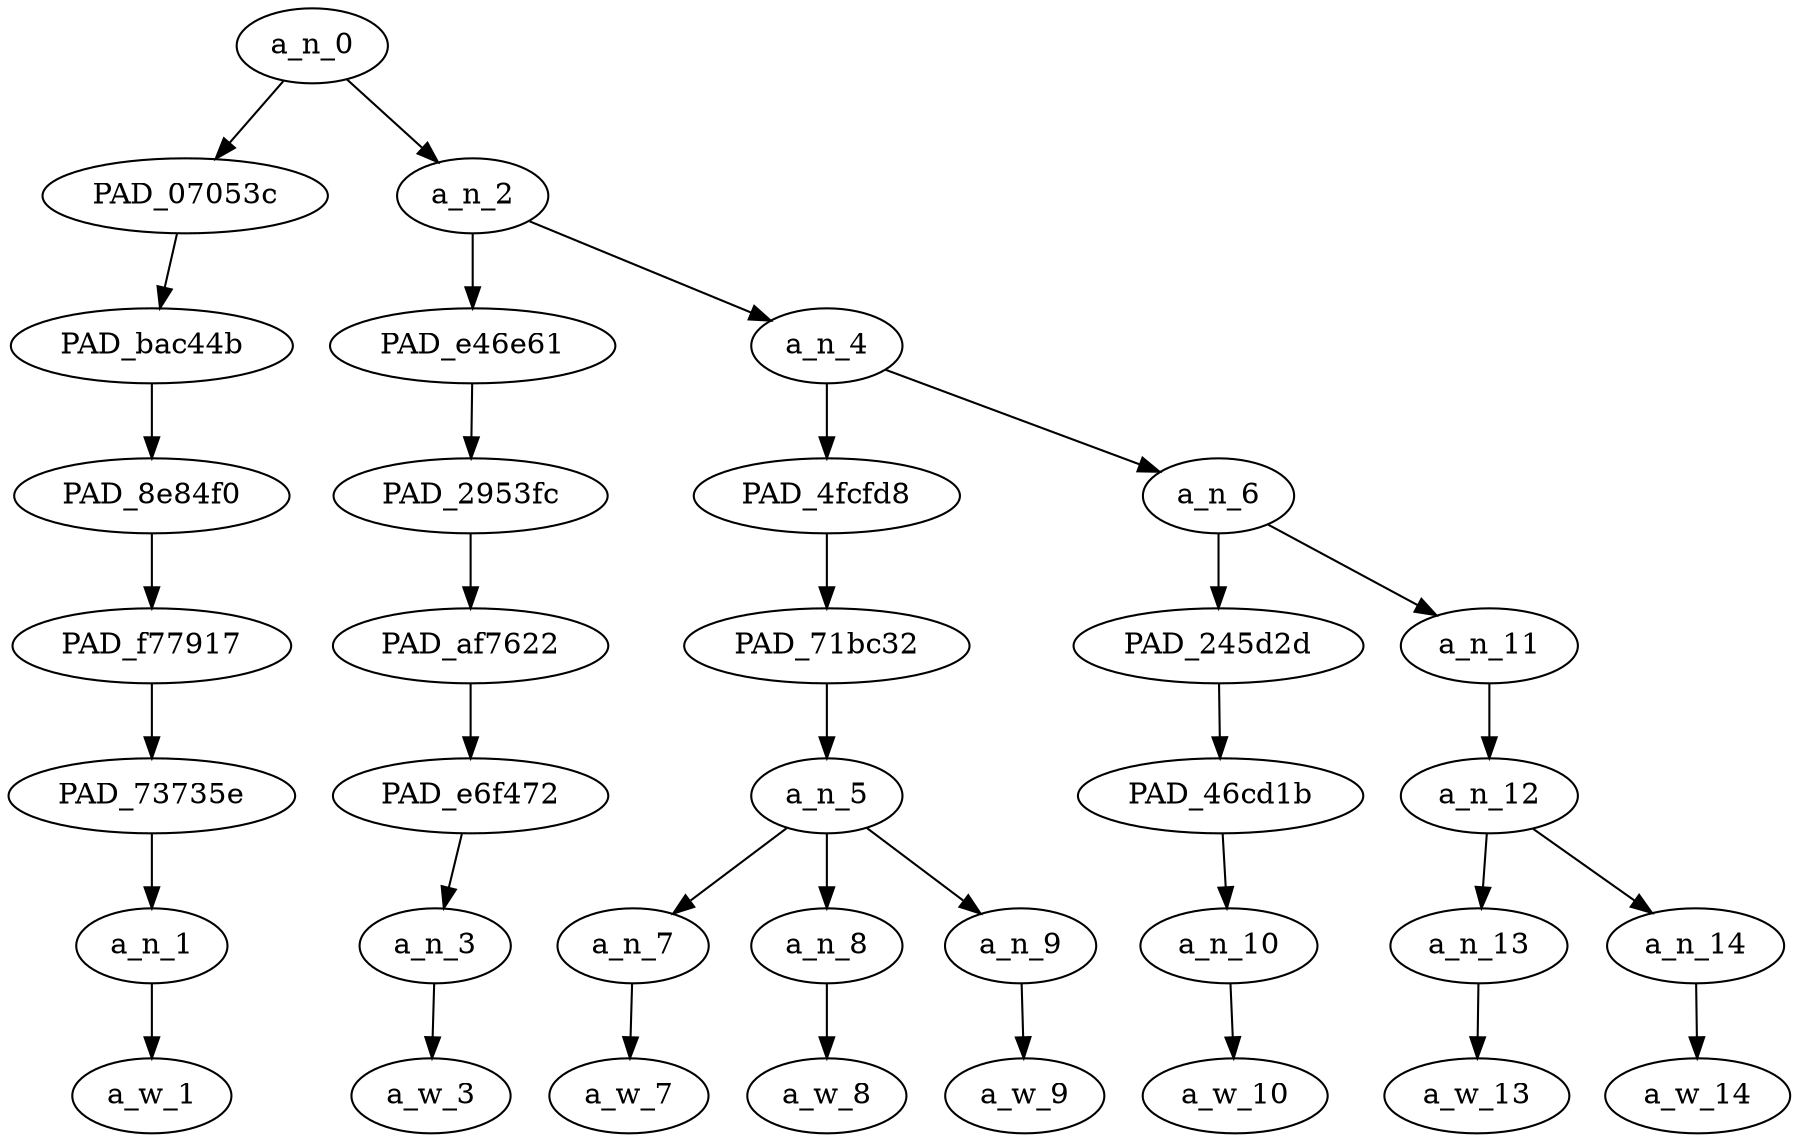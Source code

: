 strict digraph "" {
	a_n_0	[div_dir=1,
		index=0,
		level=7,
		pos="1.34375,7!",
		text_span="[0, 1, 2, 3, 4, 5, 6, 7]",
		value=1.00000004];
	PAD_07053c	[div_dir=1,
		index=0,
		level=6,
		pos="0.0,6!",
		text_span="[0]",
		value=0.05915847];
	a_n_0 -> PAD_07053c;
	a_n_2	[div_dir=1,
		index=1,
		level=6,
		pos="2.6875,6!",
		text_span="[1, 2, 3, 4, 5, 6, 7]",
		value=0.93860846];
	a_n_0 -> a_n_2;
	PAD_bac44b	[div_dir=1,
		index=0,
		level=5,
		pos="0.0,5!",
		text_span="[0]",
		value=0.05915847];
	PAD_07053c -> PAD_bac44b;
	PAD_8e84f0	[div_dir=1,
		index=0,
		level=4,
		pos="0.0,4!",
		text_span="[0]",
		value=0.05915847];
	PAD_bac44b -> PAD_8e84f0;
	PAD_f77917	[div_dir=1,
		index=0,
		level=3,
		pos="0.0,3!",
		text_span="[0]",
		value=0.05915847];
	PAD_8e84f0 -> PAD_f77917;
	PAD_73735e	[div_dir=1,
		index=0,
		level=2,
		pos="0.0,2!",
		text_span="[0]",
		value=0.05915847];
	PAD_f77917 -> PAD_73735e;
	a_n_1	[div_dir=1,
		index=0,
		level=1,
		pos="0.0,1!",
		text_span="[0]",
		value=0.05915847];
	PAD_73735e -> a_n_1;
	a_w_1	[div_dir=0,
		index=0,
		level=0,
		pos="0,0!",
		text_span="[0]",
		value=i];
	a_n_1 -> a_w_1;
	PAD_e46e61	[div_dir=1,
		index=1,
		level=5,
		pos="1.0,5!",
		text_span="[1]",
		value=0.07402409];
	a_n_2 -> PAD_e46e61;
	a_n_4	[div_dir=1,
		index=2,
		level=5,
		pos="4.375,5!",
		text_span="[2, 3, 4, 5, 6, 7]",
		value=0.86229554];
	a_n_2 -> a_n_4;
	PAD_2953fc	[div_dir=1,
		index=1,
		level=4,
		pos="1.0,4!",
		text_span="[1]",
		value=0.07402409];
	PAD_e46e61 -> PAD_2953fc;
	PAD_af7622	[div_dir=1,
		index=1,
		level=3,
		pos="1.0,3!",
		text_span="[1]",
		value=0.07402409];
	PAD_2953fc -> PAD_af7622;
	PAD_e6f472	[div_dir=1,
		index=1,
		level=2,
		pos="1.0,2!",
		text_span="[1]",
		value=0.07402409];
	PAD_af7622 -> PAD_e6f472;
	a_n_3	[div_dir=1,
		index=1,
		level=1,
		pos="1.0,1!",
		text_span="[1]",
		value=0.07402409];
	PAD_e6f472 -> a_n_3;
	a_w_3	[div_dir=0,
		index=1,
		level=0,
		pos="1,0!",
		text_span="[1]",
		value=am];
	a_n_3 -> a_w_3;
	PAD_4fcfd8	[div_dir=1,
		index=2,
		level=4,
		pos="3.0,4!",
		text_span="[2, 3, 4]",
		value=0.55256752];
	a_n_4 -> PAD_4fcfd8;
	a_n_6	[div_dir=1,
		index=3,
		level=4,
		pos="5.75,4!",
		text_span="[5, 6, 7]",
		value=0.30740447];
	a_n_4 -> a_n_6;
	PAD_71bc32	[div_dir=1,
		index=2,
		level=3,
		pos="3.0,3!",
		text_span="[2, 3, 4]",
		value=0.55256752];
	PAD_4fcfd8 -> PAD_71bc32;
	a_n_5	[div_dir=1,
		index=2,
		level=2,
		pos="3.0,2!",
		text_span="[2, 3, 4]",
		value=0.55256752];
	PAD_71bc32 -> a_n_5;
	a_n_7	[div_dir=1,
		index=2,
		level=1,
		pos="2.0,1!",
		text_span="[2]",
		value=0.07588281];
	a_n_5 -> a_n_7;
	a_n_8	[div_dir=1,
		index=3,
		level=1,
		pos="3.0,1!",
		text_span="[3]",
		value=0.36425138];
	a_n_5 -> a_n_8;
	a_n_9	[div_dir=1,
		index=4,
		level=1,
		pos="4.0,1!",
		text_span="[4]",
		value=0.11004868];
	a_n_5 -> a_n_9;
	a_w_7	[div_dir=0,
		index=2,
		level=0,
		pos="2,0!",
		text_span="[2]",
		value=a];
	a_n_7 -> a_w_7;
	a_w_8	[div_dir=0,
		index=3,
		level=0,
		pos="3,0!",
		text_span="[3]",
		value=nigger];
	a_n_8 -> a_w_8;
	a_w_9	[div_dir=0,
		index=4,
		level=0,
		pos="4,0!",
		text_span="[4]",
		value=rabbi];
	a_n_9 -> a_w_9;
	PAD_245d2d	[div_dir=1,
		index=3,
		level=3,
		pos="5.0,3!",
		text_span="[5]",
		value=0.06136132];
	a_n_6 -> PAD_245d2d;
	a_n_11	[div_dir=1,
		index=4,
		level=3,
		pos="6.5,3!",
		text_span="[6, 7]",
		value=0.24526712];
	a_n_6 -> a_n_11;
	PAD_46cd1b	[div_dir=1,
		index=3,
		level=2,
		pos="5.0,2!",
		text_span="[5]",
		value=0.06136132];
	PAD_245d2d -> PAD_46cd1b;
	a_n_10	[div_dir=1,
		index=5,
		level=1,
		pos="5.0,1!",
		text_span="[5]",
		value=0.06136132];
	PAD_46cd1b -> a_n_10;
	a_w_10	[div_dir=0,
		index=5,
		level=0,
		pos="5,0!",
		text_span="[5]",
		value=who];
	a_n_10 -> a_w_10;
	a_n_12	[div_dir=1,
		index=4,
		level=2,
		pos="6.5,2!",
		text_span="[6, 7]",
		value=0.24444897];
	a_n_11 -> a_n_12;
	a_n_13	[div_dir=1,
		index=6,
		level=1,
		pos="6.0,1!",
		text_span="[6]",
		value=0.09306419];
	a_n_12 -> a_n_13;
	a_n_14	[div_dir=1,
		index=7,
		level=1,
		pos="7.0,1!",
		text_span="[7]",
		value=0.15056662];
	a_n_12 -> a_n_14;
	a_w_13	[div_dir=0,
		index=6,
		level=0,
		pos="6,0!",
		text_span="[6]",
		value=sells];
	a_n_13 -> a_w_13;
	a_w_14	[div_dir=0,
		index=7,
		level=0,
		pos="7,0!",
		text_span="[7]",
		value=bacon];
	a_n_14 -> a_w_14;
}
